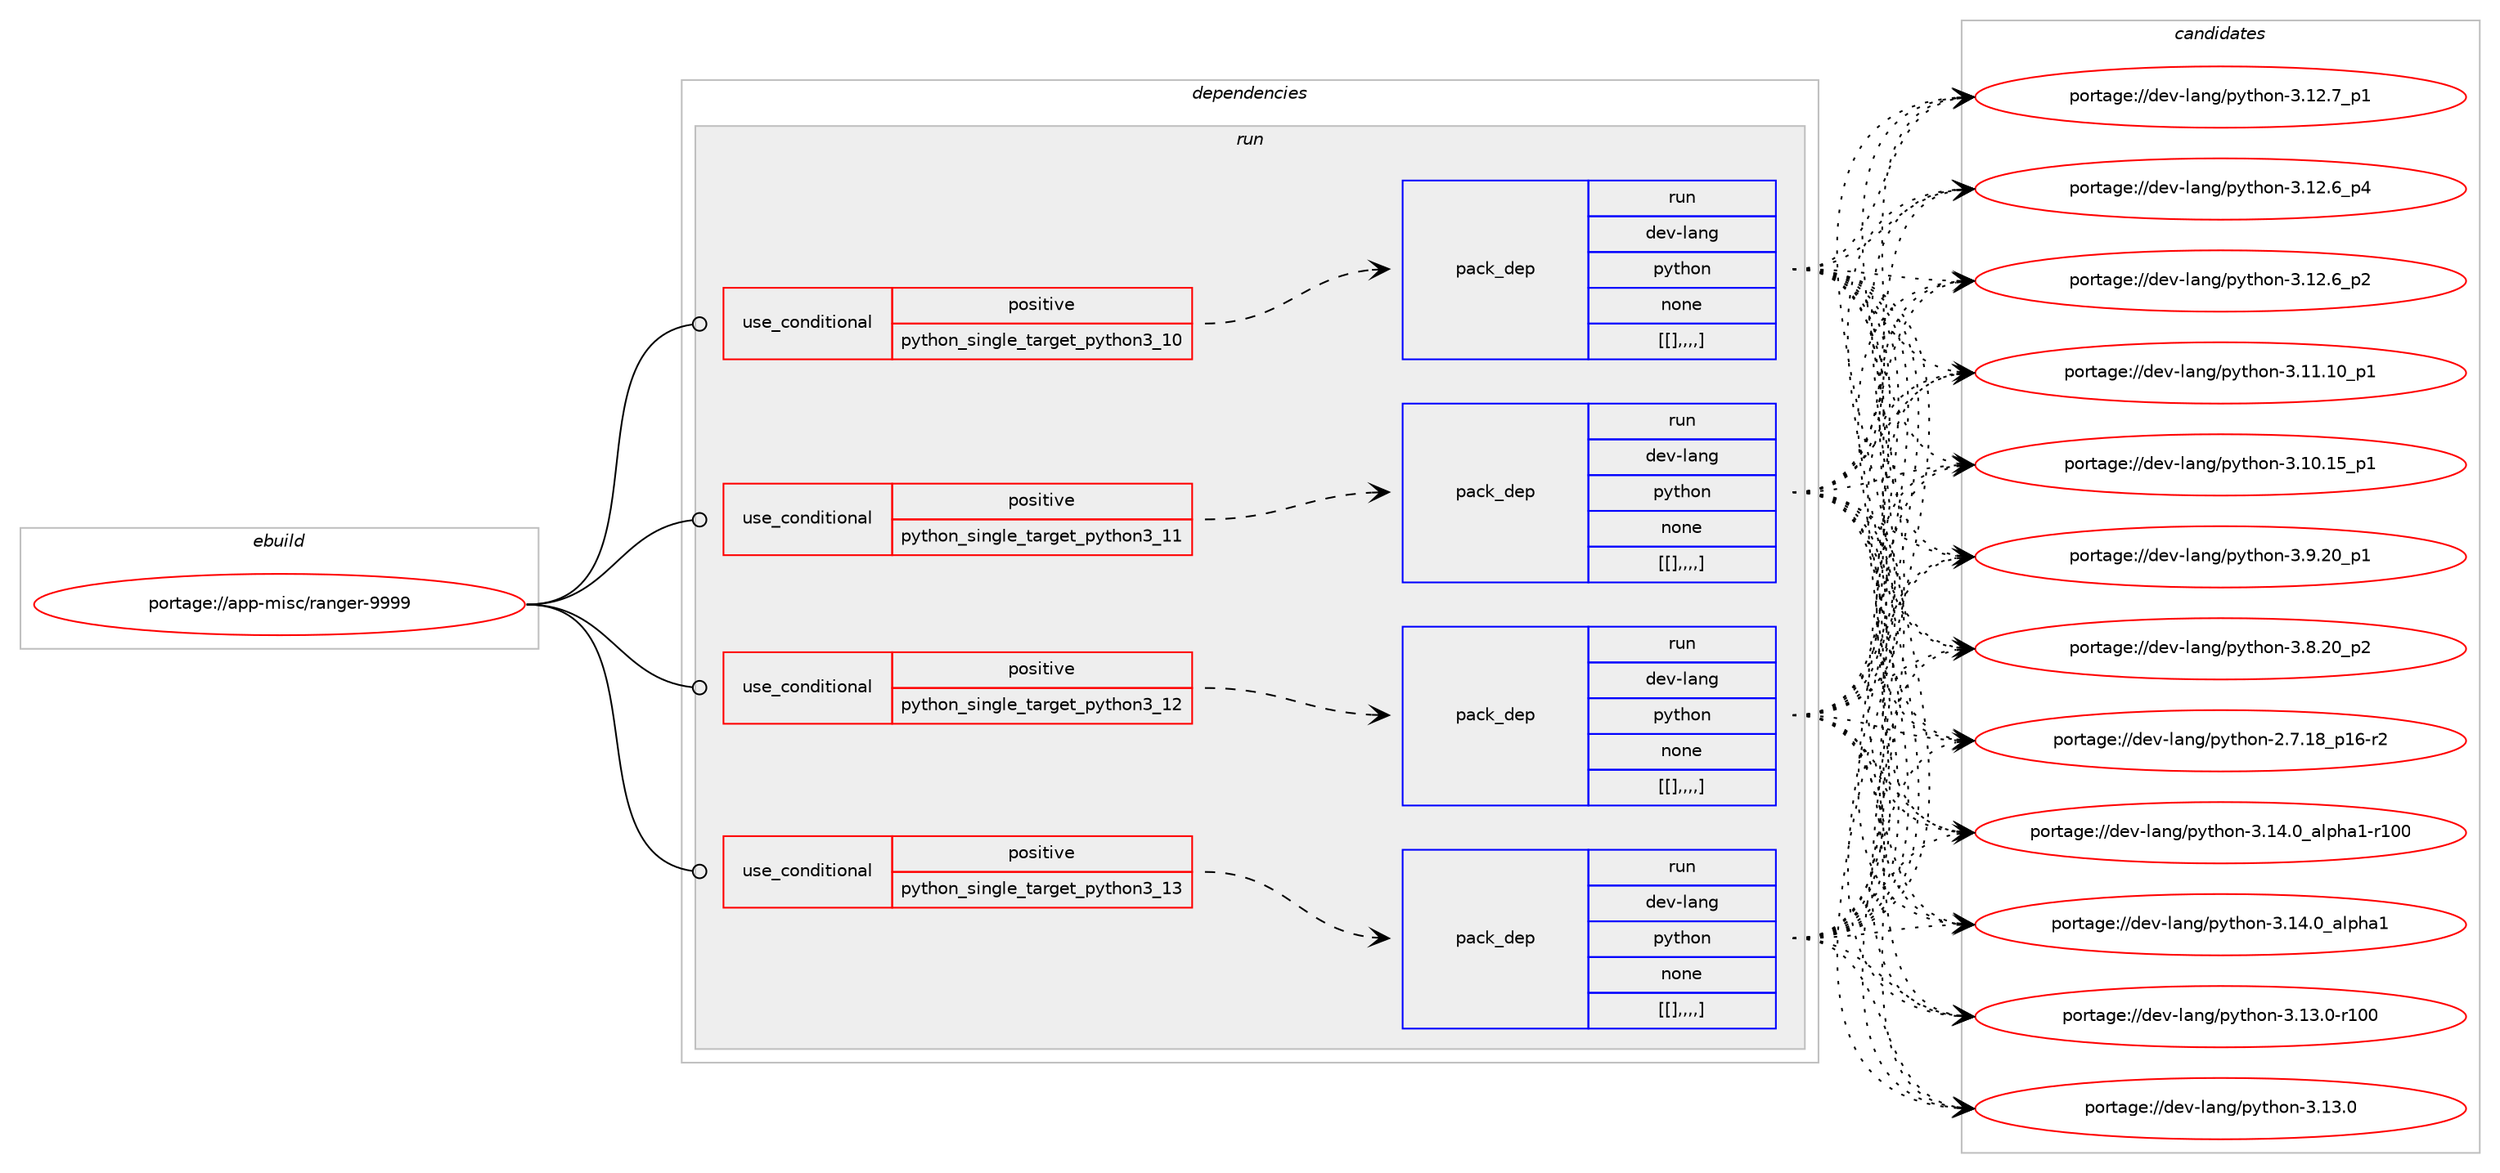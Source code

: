 digraph prolog {

# *************
# Graph options
# *************

newrank=true;
concentrate=true;
compound=true;
graph [rankdir=LR,fontname=Helvetica,fontsize=10,ranksep=1.5];#, ranksep=2.5, nodesep=0.2];
edge  [arrowhead=vee];
node  [fontname=Helvetica,fontsize=10];

# **********
# The ebuild
# **********

subgraph cluster_leftcol {
color=gray;
label=<<i>ebuild</i>>;
id [label="portage://app-misc/ranger-9999", color=red, width=4, href="../app-misc/ranger-9999.svg"];
}

# ****************
# The dependencies
# ****************

subgraph cluster_midcol {
color=gray;
label=<<i>dependencies</i>>;
subgraph cluster_compile {
fillcolor="#eeeeee";
style=filled;
label=<<i>compile</i>>;
}
subgraph cluster_compileandrun {
fillcolor="#eeeeee";
style=filled;
label=<<i>compile and run</i>>;
}
subgraph cluster_run {
fillcolor="#eeeeee";
style=filled;
label=<<i>run</i>>;
subgraph cond13763 {
dependency46308 [label=<<TABLE BORDER="0" CELLBORDER="1" CELLSPACING="0" CELLPADDING="4"><TR><TD ROWSPAN="3" CELLPADDING="10">use_conditional</TD></TR><TR><TD>positive</TD></TR><TR><TD>python_single_target_python3_10</TD></TR></TABLE>>, shape=none, color=red];
subgraph pack32092 {
dependency46373 [label=<<TABLE BORDER="0" CELLBORDER="1" CELLSPACING="0" CELLPADDING="4" WIDTH="220"><TR><TD ROWSPAN="6" CELLPADDING="30">pack_dep</TD></TR><TR><TD WIDTH="110">run</TD></TR><TR><TD>dev-lang</TD></TR><TR><TD>python</TD></TR><TR><TD>none</TD></TR><TR><TD>[[],,,,]</TD></TR></TABLE>>, shape=none, color=blue];
}
dependency46308:e -> dependency46373:w [weight=20,style="dashed",arrowhead="vee"];
}
id:e -> dependency46308:w [weight=20,style="solid",arrowhead="odot"];
subgraph cond13826 {
dependency46447 [label=<<TABLE BORDER="0" CELLBORDER="1" CELLSPACING="0" CELLPADDING="4"><TR><TD ROWSPAN="3" CELLPADDING="10">use_conditional</TD></TR><TR><TD>positive</TD></TR><TR><TD>python_single_target_python3_11</TD></TR></TABLE>>, shape=none, color=red];
subgraph pack32185 {
dependency46473 [label=<<TABLE BORDER="0" CELLBORDER="1" CELLSPACING="0" CELLPADDING="4" WIDTH="220"><TR><TD ROWSPAN="6" CELLPADDING="30">pack_dep</TD></TR><TR><TD WIDTH="110">run</TD></TR><TR><TD>dev-lang</TD></TR><TR><TD>python</TD></TR><TR><TD>none</TD></TR><TR><TD>[[],,,,]</TD></TR></TABLE>>, shape=none, color=blue];
}
dependency46447:e -> dependency46473:w [weight=20,style="dashed",arrowhead="vee"];
}
id:e -> dependency46447:w [weight=20,style="solid",arrowhead="odot"];
subgraph cond13845 {
dependency46589 [label=<<TABLE BORDER="0" CELLBORDER="1" CELLSPACING="0" CELLPADDING="4"><TR><TD ROWSPAN="3" CELLPADDING="10">use_conditional</TD></TR><TR><TD>positive</TD></TR><TR><TD>python_single_target_python3_12</TD></TR></TABLE>>, shape=none, color=red];
subgraph pack32272 {
dependency46609 [label=<<TABLE BORDER="0" CELLBORDER="1" CELLSPACING="0" CELLPADDING="4" WIDTH="220"><TR><TD ROWSPAN="6" CELLPADDING="30">pack_dep</TD></TR><TR><TD WIDTH="110">run</TD></TR><TR><TD>dev-lang</TD></TR><TR><TD>python</TD></TR><TR><TD>none</TD></TR><TR><TD>[[],,,,]</TD></TR></TABLE>>, shape=none, color=blue];
}
dependency46589:e -> dependency46609:w [weight=20,style="dashed",arrowhead="vee"];
}
id:e -> dependency46589:w [weight=20,style="solid",arrowhead="odot"];
subgraph cond13878 {
dependency46685 [label=<<TABLE BORDER="0" CELLBORDER="1" CELLSPACING="0" CELLPADDING="4"><TR><TD ROWSPAN="3" CELLPADDING="10">use_conditional</TD></TR><TR><TD>positive</TD></TR><TR><TD>python_single_target_python3_13</TD></TR></TABLE>>, shape=none, color=red];
subgraph pack32341 {
dependency46705 [label=<<TABLE BORDER="0" CELLBORDER="1" CELLSPACING="0" CELLPADDING="4" WIDTH="220"><TR><TD ROWSPAN="6" CELLPADDING="30">pack_dep</TD></TR><TR><TD WIDTH="110">run</TD></TR><TR><TD>dev-lang</TD></TR><TR><TD>python</TD></TR><TR><TD>none</TD></TR><TR><TD>[[],,,,]</TD></TR></TABLE>>, shape=none, color=blue];
}
dependency46685:e -> dependency46705:w [weight=20,style="dashed",arrowhead="vee"];
}
id:e -> dependency46685:w [weight=20,style="solid",arrowhead="odot"];
}
}

# **************
# The candidates
# **************

subgraph cluster_choices {
rank=same;
color=gray;
label=<<i>candidates</i>>;

subgraph choice30778 {
color=black;
nodesep=1;
choice100101118451089711010347112121116104111110455146495246489597108112104974945114494848 [label="portage://dev-lang/python-3.14.0_alpha1-r100", color=red, width=4,href="../dev-lang/python-3.14.0_alpha1-r100.svg"];
choice1001011184510897110103471121211161041111104551464952464895971081121049749 [label="portage://dev-lang/python-3.14.0_alpha1", color=red, width=4,href="../dev-lang/python-3.14.0_alpha1.svg"];
choice1001011184510897110103471121211161041111104551464951464845114494848 [label="portage://dev-lang/python-3.13.0-r100", color=red, width=4,href="../dev-lang/python-3.13.0-r100.svg"];
choice10010111845108971101034711212111610411111045514649514648 [label="portage://dev-lang/python-3.13.0", color=red, width=4,href="../dev-lang/python-3.13.0.svg"];
choice100101118451089711010347112121116104111110455146495046559511249 [label="portage://dev-lang/python-3.12.7_p1", color=red, width=4,href="../dev-lang/python-3.12.7_p1.svg"];
choice100101118451089711010347112121116104111110455146495046549511252 [label="portage://dev-lang/python-3.12.6_p4", color=red, width=4,href="../dev-lang/python-3.12.6_p4.svg"];
choice100101118451089711010347112121116104111110455146495046549511250 [label="portage://dev-lang/python-3.12.6_p2", color=red, width=4,href="../dev-lang/python-3.12.6_p2.svg"];
choice10010111845108971101034711212111610411111045514649494649489511249 [label="portage://dev-lang/python-3.11.10_p1", color=red, width=4,href="../dev-lang/python-3.11.10_p1.svg"];
choice10010111845108971101034711212111610411111045514649484649539511249 [label="portage://dev-lang/python-3.10.15_p1", color=red, width=4,href="../dev-lang/python-3.10.15_p1.svg"];
choice100101118451089711010347112121116104111110455146574650489511249 [label="portage://dev-lang/python-3.9.20_p1", color=red, width=4,href="../dev-lang/python-3.9.20_p1.svg"];
choice100101118451089711010347112121116104111110455146564650489511250 [label="portage://dev-lang/python-3.8.20_p2", color=red, width=4,href="../dev-lang/python-3.8.20_p2.svg"];
choice100101118451089711010347112121116104111110455046554649569511249544511450 [label="portage://dev-lang/python-2.7.18_p16-r2", color=red, width=4,href="../dev-lang/python-2.7.18_p16-r2.svg"];
dependency46373:e -> choice100101118451089711010347112121116104111110455146495246489597108112104974945114494848:w [style=dotted,weight="100"];
dependency46373:e -> choice1001011184510897110103471121211161041111104551464952464895971081121049749:w [style=dotted,weight="100"];
dependency46373:e -> choice1001011184510897110103471121211161041111104551464951464845114494848:w [style=dotted,weight="100"];
dependency46373:e -> choice10010111845108971101034711212111610411111045514649514648:w [style=dotted,weight="100"];
dependency46373:e -> choice100101118451089711010347112121116104111110455146495046559511249:w [style=dotted,weight="100"];
dependency46373:e -> choice100101118451089711010347112121116104111110455146495046549511252:w [style=dotted,weight="100"];
dependency46373:e -> choice100101118451089711010347112121116104111110455146495046549511250:w [style=dotted,weight="100"];
dependency46373:e -> choice10010111845108971101034711212111610411111045514649494649489511249:w [style=dotted,weight="100"];
dependency46373:e -> choice10010111845108971101034711212111610411111045514649484649539511249:w [style=dotted,weight="100"];
dependency46373:e -> choice100101118451089711010347112121116104111110455146574650489511249:w [style=dotted,weight="100"];
dependency46373:e -> choice100101118451089711010347112121116104111110455146564650489511250:w [style=dotted,weight="100"];
dependency46373:e -> choice100101118451089711010347112121116104111110455046554649569511249544511450:w [style=dotted,weight="100"];
}
subgraph choice30813 {
color=black;
nodesep=1;
choice100101118451089711010347112121116104111110455146495246489597108112104974945114494848 [label="portage://dev-lang/python-3.14.0_alpha1-r100", color=red, width=4,href="../dev-lang/python-3.14.0_alpha1-r100.svg"];
choice1001011184510897110103471121211161041111104551464952464895971081121049749 [label="portage://dev-lang/python-3.14.0_alpha1", color=red, width=4,href="../dev-lang/python-3.14.0_alpha1.svg"];
choice1001011184510897110103471121211161041111104551464951464845114494848 [label="portage://dev-lang/python-3.13.0-r100", color=red, width=4,href="../dev-lang/python-3.13.0-r100.svg"];
choice10010111845108971101034711212111610411111045514649514648 [label="portage://dev-lang/python-3.13.0", color=red, width=4,href="../dev-lang/python-3.13.0.svg"];
choice100101118451089711010347112121116104111110455146495046559511249 [label="portage://dev-lang/python-3.12.7_p1", color=red, width=4,href="../dev-lang/python-3.12.7_p1.svg"];
choice100101118451089711010347112121116104111110455146495046549511252 [label="portage://dev-lang/python-3.12.6_p4", color=red, width=4,href="../dev-lang/python-3.12.6_p4.svg"];
choice100101118451089711010347112121116104111110455146495046549511250 [label="portage://dev-lang/python-3.12.6_p2", color=red, width=4,href="../dev-lang/python-3.12.6_p2.svg"];
choice10010111845108971101034711212111610411111045514649494649489511249 [label="portage://dev-lang/python-3.11.10_p1", color=red, width=4,href="../dev-lang/python-3.11.10_p1.svg"];
choice10010111845108971101034711212111610411111045514649484649539511249 [label="portage://dev-lang/python-3.10.15_p1", color=red, width=4,href="../dev-lang/python-3.10.15_p1.svg"];
choice100101118451089711010347112121116104111110455146574650489511249 [label="portage://dev-lang/python-3.9.20_p1", color=red, width=4,href="../dev-lang/python-3.9.20_p1.svg"];
choice100101118451089711010347112121116104111110455146564650489511250 [label="portage://dev-lang/python-3.8.20_p2", color=red, width=4,href="../dev-lang/python-3.8.20_p2.svg"];
choice100101118451089711010347112121116104111110455046554649569511249544511450 [label="portage://dev-lang/python-2.7.18_p16-r2", color=red, width=4,href="../dev-lang/python-2.7.18_p16-r2.svg"];
dependency46473:e -> choice100101118451089711010347112121116104111110455146495246489597108112104974945114494848:w [style=dotted,weight="100"];
dependency46473:e -> choice1001011184510897110103471121211161041111104551464952464895971081121049749:w [style=dotted,weight="100"];
dependency46473:e -> choice1001011184510897110103471121211161041111104551464951464845114494848:w [style=dotted,weight="100"];
dependency46473:e -> choice10010111845108971101034711212111610411111045514649514648:w [style=dotted,weight="100"];
dependency46473:e -> choice100101118451089711010347112121116104111110455146495046559511249:w [style=dotted,weight="100"];
dependency46473:e -> choice100101118451089711010347112121116104111110455146495046549511252:w [style=dotted,weight="100"];
dependency46473:e -> choice100101118451089711010347112121116104111110455146495046549511250:w [style=dotted,weight="100"];
dependency46473:e -> choice10010111845108971101034711212111610411111045514649494649489511249:w [style=dotted,weight="100"];
dependency46473:e -> choice10010111845108971101034711212111610411111045514649484649539511249:w [style=dotted,weight="100"];
dependency46473:e -> choice100101118451089711010347112121116104111110455146574650489511249:w [style=dotted,weight="100"];
dependency46473:e -> choice100101118451089711010347112121116104111110455146564650489511250:w [style=dotted,weight="100"];
dependency46473:e -> choice100101118451089711010347112121116104111110455046554649569511249544511450:w [style=dotted,weight="100"];
}
subgraph choice30849 {
color=black;
nodesep=1;
choice100101118451089711010347112121116104111110455146495246489597108112104974945114494848 [label="portage://dev-lang/python-3.14.0_alpha1-r100", color=red, width=4,href="../dev-lang/python-3.14.0_alpha1-r100.svg"];
choice1001011184510897110103471121211161041111104551464952464895971081121049749 [label="portage://dev-lang/python-3.14.0_alpha1", color=red, width=4,href="../dev-lang/python-3.14.0_alpha1.svg"];
choice1001011184510897110103471121211161041111104551464951464845114494848 [label="portage://dev-lang/python-3.13.0-r100", color=red, width=4,href="../dev-lang/python-3.13.0-r100.svg"];
choice10010111845108971101034711212111610411111045514649514648 [label="portage://dev-lang/python-3.13.0", color=red, width=4,href="../dev-lang/python-3.13.0.svg"];
choice100101118451089711010347112121116104111110455146495046559511249 [label="portage://dev-lang/python-3.12.7_p1", color=red, width=4,href="../dev-lang/python-3.12.7_p1.svg"];
choice100101118451089711010347112121116104111110455146495046549511252 [label="portage://dev-lang/python-3.12.6_p4", color=red, width=4,href="../dev-lang/python-3.12.6_p4.svg"];
choice100101118451089711010347112121116104111110455146495046549511250 [label="portage://dev-lang/python-3.12.6_p2", color=red, width=4,href="../dev-lang/python-3.12.6_p2.svg"];
choice10010111845108971101034711212111610411111045514649494649489511249 [label="portage://dev-lang/python-3.11.10_p1", color=red, width=4,href="../dev-lang/python-3.11.10_p1.svg"];
choice10010111845108971101034711212111610411111045514649484649539511249 [label="portage://dev-lang/python-3.10.15_p1", color=red, width=4,href="../dev-lang/python-3.10.15_p1.svg"];
choice100101118451089711010347112121116104111110455146574650489511249 [label="portage://dev-lang/python-3.9.20_p1", color=red, width=4,href="../dev-lang/python-3.9.20_p1.svg"];
choice100101118451089711010347112121116104111110455146564650489511250 [label="portage://dev-lang/python-3.8.20_p2", color=red, width=4,href="../dev-lang/python-3.8.20_p2.svg"];
choice100101118451089711010347112121116104111110455046554649569511249544511450 [label="portage://dev-lang/python-2.7.18_p16-r2", color=red, width=4,href="../dev-lang/python-2.7.18_p16-r2.svg"];
dependency46609:e -> choice100101118451089711010347112121116104111110455146495246489597108112104974945114494848:w [style=dotted,weight="100"];
dependency46609:e -> choice1001011184510897110103471121211161041111104551464952464895971081121049749:w [style=dotted,weight="100"];
dependency46609:e -> choice1001011184510897110103471121211161041111104551464951464845114494848:w [style=dotted,weight="100"];
dependency46609:e -> choice10010111845108971101034711212111610411111045514649514648:w [style=dotted,weight="100"];
dependency46609:e -> choice100101118451089711010347112121116104111110455146495046559511249:w [style=dotted,weight="100"];
dependency46609:e -> choice100101118451089711010347112121116104111110455146495046549511252:w [style=dotted,weight="100"];
dependency46609:e -> choice100101118451089711010347112121116104111110455146495046549511250:w [style=dotted,weight="100"];
dependency46609:e -> choice10010111845108971101034711212111610411111045514649494649489511249:w [style=dotted,weight="100"];
dependency46609:e -> choice10010111845108971101034711212111610411111045514649484649539511249:w [style=dotted,weight="100"];
dependency46609:e -> choice100101118451089711010347112121116104111110455146574650489511249:w [style=dotted,weight="100"];
dependency46609:e -> choice100101118451089711010347112121116104111110455146564650489511250:w [style=dotted,weight="100"];
dependency46609:e -> choice100101118451089711010347112121116104111110455046554649569511249544511450:w [style=dotted,weight="100"];
}
subgraph choice30860 {
color=black;
nodesep=1;
choice100101118451089711010347112121116104111110455146495246489597108112104974945114494848 [label="portage://dev-lang/python-3.14.0_alpha1-r100", color=red, width=4,href="../dev-lang/python-3.14.0_alpha1-r100.svg"];
choice1001011184510897110103471121211161041111104551464952464895971081121049749 [label="portage://dev-lang/python-3.14.0_alpha1", color=red, width=4,href="../dev-lang/python-3.14.0_alpha1.svg"];
choice1001011184510897110103471121211161041111104551464951464845114494848 [label="portage://dev-lang/python-3.13.0-r100", color=red, width=4,href="../dev-lang/python-3.13.0-r100.svg"];
choice10010111845108971101034711212111610411111045514649514648 [label="portage://dev-lang/python-3.13.0", color=red, width=4,href="../dev-lang/python-3.13.0.svg"];
choice100101118451089711010347112121116104111110455146495046559511249 [label="portage://dev-lang/python-3.12.7_p1", color=red, width=4,href="../dev-lang/python-3.12.7_p1.svg"];
choice100101118451089711010347112121116104111110455146495046549511252 [label="portage://dev-lang/python-3.12.6_p4", color=red, width=4,href="../dev-lang/python-3.12.6_p4.svg"];
choice100101118451089711010347112121116104111110455146495046549511250 [label="portage://dev-lang/python-3.12.6_p2", color=red, width=4,href="../dev-lang/python-3.12.6_p2.svg"];
choice10010111845108971101034711212111610411111045514649494649489511249 [label="portage://dev-lang/python-3.11.10_p1", color=red, width=4,href="../dev-lang/python-3.11.10_p1.svg"];
choice10010111845108971101034711212111610411111045514649484649539511249 [label="portage://dev-lang/python-3.10.15_p1", color=red, width=4,href="../dev-lang/python-3.10.15_p1.svg"];
choice100101118451089711010347112121116104111110455146574650489511249 [label="portage://dev-lang/python-3.9.20_p1", color=red, width=4,href="../dev-lang/python-3.9.20_p1.svg"];
choice100101118451089711010347112121116104111110455146564650489511250 [label="portage://dev-lang/python-3.8.20_p2", color=red, width=4,href="../dev-lang/python-3.8.20_p2.svg"];
choice100101118451089711010347112121116104111110455046554649569511249544511450 [label="portage://dev-lang/python-2.7.18_p16-r2", color=red, width=4,href="../dev-lang/python-2.7.18_p16-r2.svg"];
dependency46705:e -> choice100101118451089711010347112121116104111110455146495246489597108112104974945114494848:w [style=dotted,weight="100"];
dependency46705:e -> choice1001011184510897110103471121211161041111104551464952464895971081121049749:w [style=dotted,weight="100"];
dependency46705:e -> choice1001011184510897110103471121211161041111104551464951464845114494848:w [style=dotted,weight="100"];
dependency46705:e -> choice10010111845108971101034711212111610411111045514649514648:w [style=dotted,weight="100"];
dependency46705:e -> choice100101118451089711010347112121116104111110455146495046559511249:w [style=dotted,weight="100"];
dependency46705:e -> choice100101118451089711010347112121116104111110455146495046549511252:w [style=dotted,weight="100"];
dependency46705:e -> choice100101118451089711010347112121116104111110455146495046549511250:w [style=dotted,weight="100"];
dependency46705:e -> choice10010111845108971101034711212111610411111045514649494649489511249:w [style=dotted,weight="100"];
dependency46705:e -> choice10010111845108971101034711212111610411111045514649484649539511249:w [style=dotted,weight="100"];
dependency46705:e -> choice100101118451089711010347112121116104111110455146574650489511249:w [style=dotted,weight="100"];
dependency46705:e -> choice100101118451089711010347112121116104111110455146564650489511250:w [style=dotted,weight="100"];
dependency46705:e -> choice100101118451089711010347112121116104111110455046554649569511249544511450:w [style=dotted,weight="100"];
}
}

}
